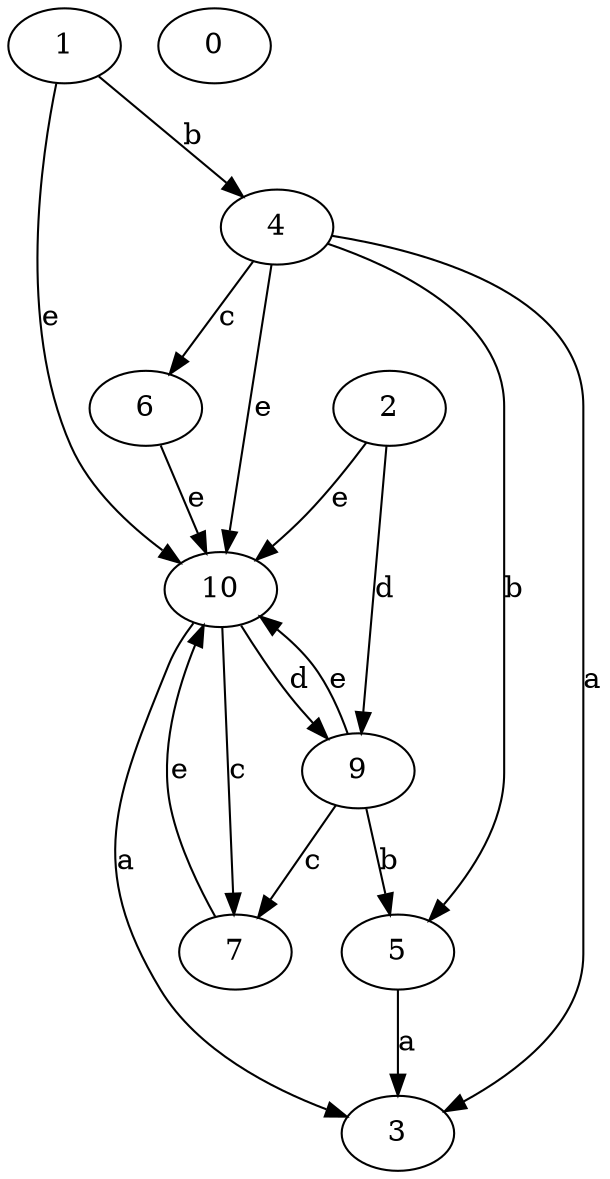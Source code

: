 strict digraph  {
3;
4;
5;
0;
6;
7;
9;
1;
2;
10;
4 -> 3  [label=a];
4 -> 5  [label=b];
4 -> 6  [label=c];
4 -> 10  [label=e];
5 -> 3  [label=a];
6 -> 10  [label=e];
7 -> 10  [label=e];
9 -> 5  [label=b];
9 -> 7  [label=c];
9 -> 10  [label=e];
1 -> 4  [label=b];
1 -> 10  [label=e];
2 -> 9  [label=d];
2 -> 10  [label=e];
10 -> 3  [label=a];
10 -> 7  [label=c];
10 -> 9  [label=d];
}
